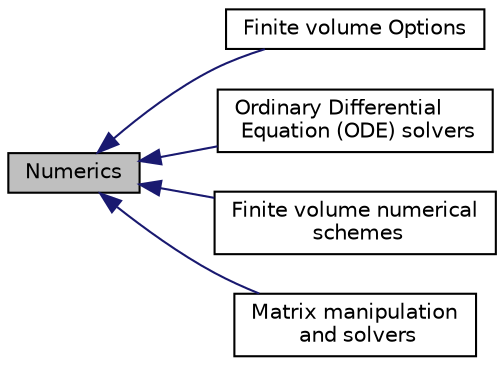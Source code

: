 digraph "Numerics"
{
  bgcolor="transparent";
  edge [fontname="Helvetica",fontsize="10",labelfontname="Helvetica",labelfontsize="10"];
  node [fontname="Helvetica",fontsize="10",shape=record];
  rankdir=LR;
  Node2 [label="Finite volume Options",height=0.2,width=0.4,color="black",URL="$group__grpFvOptions.html"];
  Node3 [label="Ordinary Differential\l Equation (ODE) solvers",height=0.2,width=0.4,color="black",URL="$group__grpODESolvers.html"];
  Node1 [label="Finite volume numerical\l schemes",height=0.2,width=0.4,color="black",URL="$group__grpFvSchemes.html"];
  Node0 [label="Numerics",height=0.2,width=0.4,color="black", fillcolor="grey75", style="filled" fontcolor="black"];
  Node4 [label="Matrix manipulation\l and solvers",height=0.2,width=0.4,color="black",URL="$group__grpLduMatrix.html"];
  Node0->Node1 [shape=plaintext, color="midnightblue", dir="back", style="solid"];
  Node0->Node2 [shape=plaintext, color="midnightblue", dir="back", style="solid"];
  Node0->Node3 [shape=plaintext, color="midnightblue", dir="back", style="solid"];
  Node0->Node4 [shape=plaintext, color="midnightblue", dir="back", style="solid"];
}

